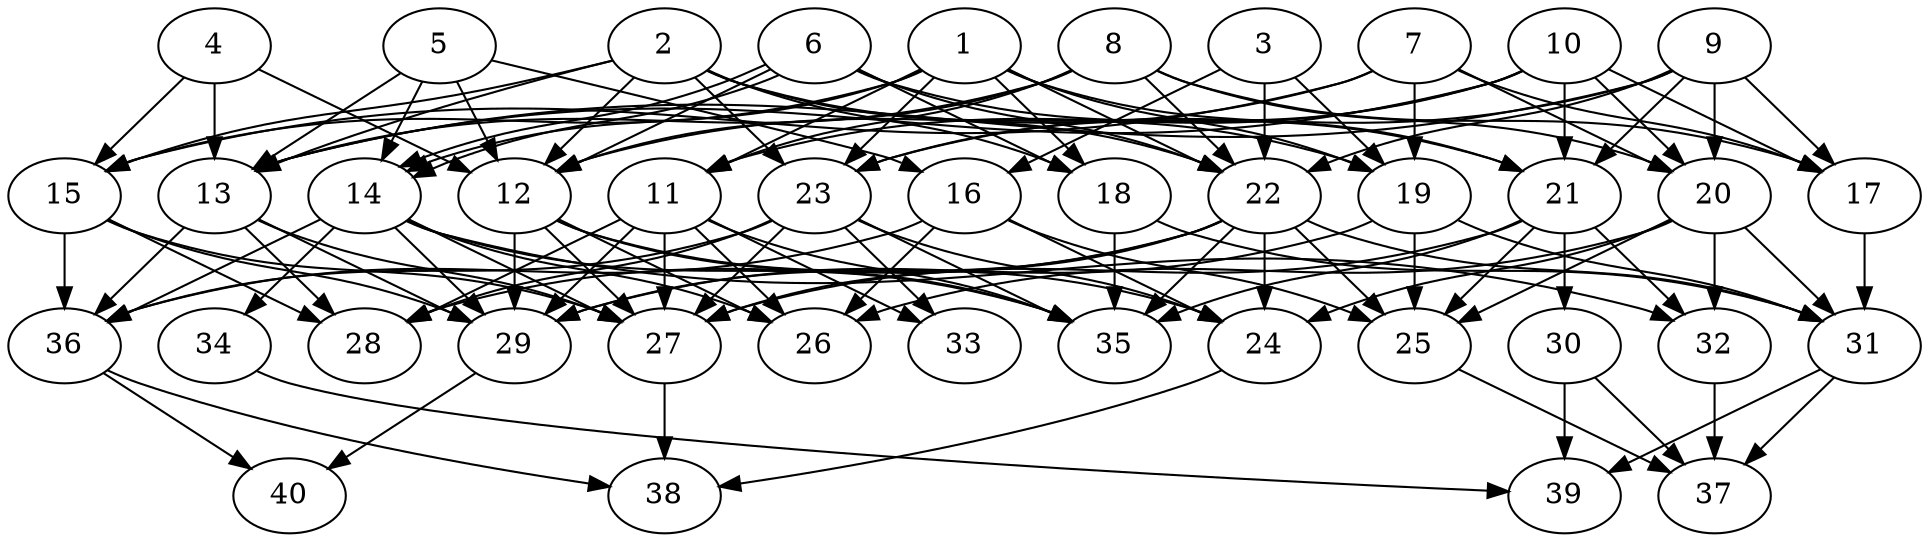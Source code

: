 // DAG automatically generated by daggen at Thu Oct  3 14:06:49 2019
// ./daggen --dot -n 40 --ccr 0.4 --fat 0.7 --regular 0.7 --density 0.6 --mindata 5242880 --maxdata 52428800 
digraph G {
  1 [size="16501760", alpha="0.19", expect_size="6600704"] 
  1 -> 11 [size ="6600704"]
  1 -> 14 [size ="6600704"]
  1 -> 15 [size ="6600704"]
  1 -> 18 [size ="6600704"]
  1 -> 19 [size ="6600704"]
  1 -> 21 [size ="6600704"]
  1 -> 22 [size ="6600704"]
  1 -> 23 [size ="6600704"]
  2 [size="65016320", alpha="0.19", expect_size="26006528"] 
  2 -> 12 [size ="26006528"]
  2 -> 13 [size ="26006528"]
  2 -> 15 [size ="26006528"]
  2 -> 18 [size ="26006528"]
  2 -> 19 [size ="26006528"]
  2 -> 22 [size ="26006528"]
  2 -> 23 [size ="26006528"]
  3 [size="112944640", alpha="0.16", expect_size="45177856"] 
  3 -> 16 [size ="45177856"]
  3 -> 19 [size ="45177856"]
  3 -> 22 [size ="45177856"]
  4 [size="107932160", alpha="0.08", expect_size="43172864"] 
  4 -> 12 [size ="43172864"]
  4 -> 13 [size ="43172864"]
  4 -> 15 [size ="43172864"]
  5 [size="105464320", alpha="0.08", expect_size="42185728"] 
  5 -> 12 [size ="42185728"]
  5 -> 13 [size ="42185728"]
  5 -> 14 [size ="42185728"]
  5 -> 16 [size ="42185728"]
  6 [size="27307520", alpha="0.14", expect_size="10923008"] 
  6 -> 12 [size ="10923008"]
  6 -> 14 [size ="10923008"]
  6 -> 14 [size ="10923008"]
  6 -> 18 [size ="10923008"]
  6 -> 21 [size ="10923008"]
  6 -> 22 [size ="10923008"]
  7 [size="14177280", alpha="0.03", expect_size="5670912"] 
  7 -> 12 [size ="5670912"]
  7 -> 15 [size ="5670912"]
  7 -> 17 [size ="5670912"]
  7 -> 19 [size ="5670912"]
  7 -> 20 [size ="5670912"]
  8 [size="95703040", alpha="0.12", expect_size="38281216"] 
  8 -> 11 [size ="38281216"]
  8 -> 12 [size ="38281216"]
  8 -> 13 [size ="38281216"]
  8 -> 17 [size ="38281216"]
  8 -> 20 [size ="38281216"]
  8 -> 22 [size ="38281216"]
  9 [size="17648640", alpha="0.16", expect_size="7059456"] 
  9 -> 13 [size ="7059456"]
  9 -> 17 [size ="7059456"]
  9 -> 20 [size ="7059456"]
  9 -> 21 [size ="7059456"]
  9 -> 22 [size ="7059456"]
  9 -> 23 [size ="7059456"]
  10 [size="37775360", alpha="0.06", expect_size="15110144"] 
  10 -> 11 [size ="15110144"]
  10 -> 13 [size ="15110144"]
  10 -> 17 [size ="15110144"]
  10 -> 20 [size ="15110144"]
  10 -> 21 [size ="15110144"]
  10 -> 23 [size ="15110144"]
  11 [size="51292160", alpha="0.04", expect_size="20516864"] 
  11 -> 26 [size ="20516864"]
  11 -> 27 [size ="20516864"]
  11 -> 28 [size ="20516864"]
  11 -> 29 [size ="20516864"]
  11 -> 33 [size ="20516864"]
  11 -> 35 [size ="20516864"]
  12 [size="45370880", alpha="0.10", expect_size="18148352"] 
  12 -> 24 [size ="18148352"]
  12 -> 26 [size ="18148352"]
  12 -> 27 [size ="18148352"]
  12 -> 29 [size ="18148352"]
  12 -> 35 [size ="18148352"]
  13 [size="41111040", alpha="0.13", expect_size="16444416"] 
  13 -> 27 [size ="16444416"]
  13 -> 28 [size ="16444416"]
  13 -> 29 [size ="16444416"]
  13 -> 36 [size ="16444416"]
  14 [size="17451520", alpha="0.08", expect_size="6980608"] 
  14 -> 26 [size ="6980608"]
  14 -> 27 [size ="6980608"]
  14 -> 29 [size ="6980608"]
  14 -> 32 [size ="6980608"]
  14 -> 34 [size ="6980608"]
  14 -> 35 [size ="6980608"]
  14 -> 36 [size ="6980608"]
  15 [size="66206720", alpha="0.01", expect_size="26482688"] 
  15 -> 27 [size ="26482688"]
  15 -> 28 [size ="26482688"]
  15 -> 29 [size ="26482688"]
  15 -> 36 [size ="26482688"]
  16 [size="111262720", alpha="0.13", expect_size="44505088"] 
  16 -> 24 [size ="44505088"]
  16 -> 25 [size ="44505088"]
  16 -> 26 [size ="44505088"]
  16 -> 36 [size ="44505088"]
  17 [size="73157120", alpha="0.05", expect_size="29262848"] 
  17 -> 31 [size ="29262848"]
  18 [size="93370880", alpha="0.10", expect_size="37348352"] 
  18 -> 31 [size ="37348352"]
  18 -> 35 [size ="37348352"]
  19 [size="45542400", alpha="0.12", expect_size="18216960"] 
  19 -> 25 [size ="18216960"]
  19 -> 29 [size ="18216960"]
  19 -> 31 [size ="18216960"]
  20 [size="23063040", alpha="0.05", expect_size="9225216"] 
  20 -> 24 [size ="9225216"]
  20 -> 25 [size ="9225216"]
  20 -> 26 [size ="9225216"]
  20 -> 31 [size ="9225216"]
  20 -> 32 [size ="9225216"]
  21 [size="60078080", alpha="0.18", expect_size="24031232"] 
  21 -> 25 [size ="24031232"]
  21 -> 27 [size ="24031232"]
  21 -> 30 [size ="24031232"]
  21 -> 32 [size ="24031232"]
  21 -> 35 [size ="24031232"]
  22 [size="83962880", alpha="0.01", expect_size="33585152"] 
  22 -> 24 [size ="33585152"]
  22 -> 25 [size ="33585152"]
  22 -> 27 [size ="33585152"]
  22 -> 28 [size ="33585152"]
  22 -> 29 [size ="33585152"]
  22 -> 31 [size ="33585152"]
  22 -> 35 [size ="33585152"]
  23 [size="25656320", alpha="0.20", expect_size="10262528"] 
  23 -> 24 [size ="10262528"]
  23 -> 27 [size ="10262528"]
  23 -> 28 [size ="10262528"]
  23 -> 33 [size ="10262528"]
  23 -> 35 [size ="10262528"]
  23 -> 36 [size ="10262528"]
  24 [size="99735040", alpha="0.15", expect_size="39894016"] 
  24 -> 38 [size ="39894016"]
  25 [size="27840000", alpha="0.06", expect_size="11136000"] 
  25 -> 37 [size ="11136000"]
  26 [size="35166720", alpha="0.20", expect_size="14066688"] 
  27 [size="110912000", alpha="0.14", expect_size="44364800"] 
  27 -> 38 [size ="44364800"]
  28 [size="19801600", alpha="0.01", expect_size="7920640"] 
  29 [size="78658560", alpha="0.10", expect_size="31463424"] 
  29 -> 40 [size ="31463424"]
  30 [size="29102080", alpha="0.02", expect_size="11640832"] 
  30 -> 37 [size ="11640832"]
  30 -> 39 [size ="11640832"]
  31 [size="56371200", alpha="0.01", expect_size="22548480"] 
  31 -> 37 [size ="22548480"]
  31 -> 39 [size ="22548480"]
  32 [size="45893120", alpha="0.06", expect_size="18357248"] 
  32 -> 37 [size ="18357248"]
  33 [size="49579520", alpha="0.15", expect_size="19831808"] 
  34 [size="49308160", alpha="0.05", expect_size="19723264"] 
  34 -> 39 [size ="19723264"]
  35 [size="21936640", alpha="0.04", expect_size="8774656"] 
  36 [size="59829760", alpha="0.20", expect_size="23931904"] 
  36 -> 38 [size ="23931904"]
  36 -> 40 [size ="23931904"]
  37 [size="59217920", alpha="0.06", expect_size="23687168"] 
  38 [size="21173760", alpha="0.05", expect_size="8469504"] 
  39 [size="28295680", alpha="0.10", expect_size="11318272"] 
  40 [size="85122560", alpha="0.17", expect_size="34049024"] 
}
